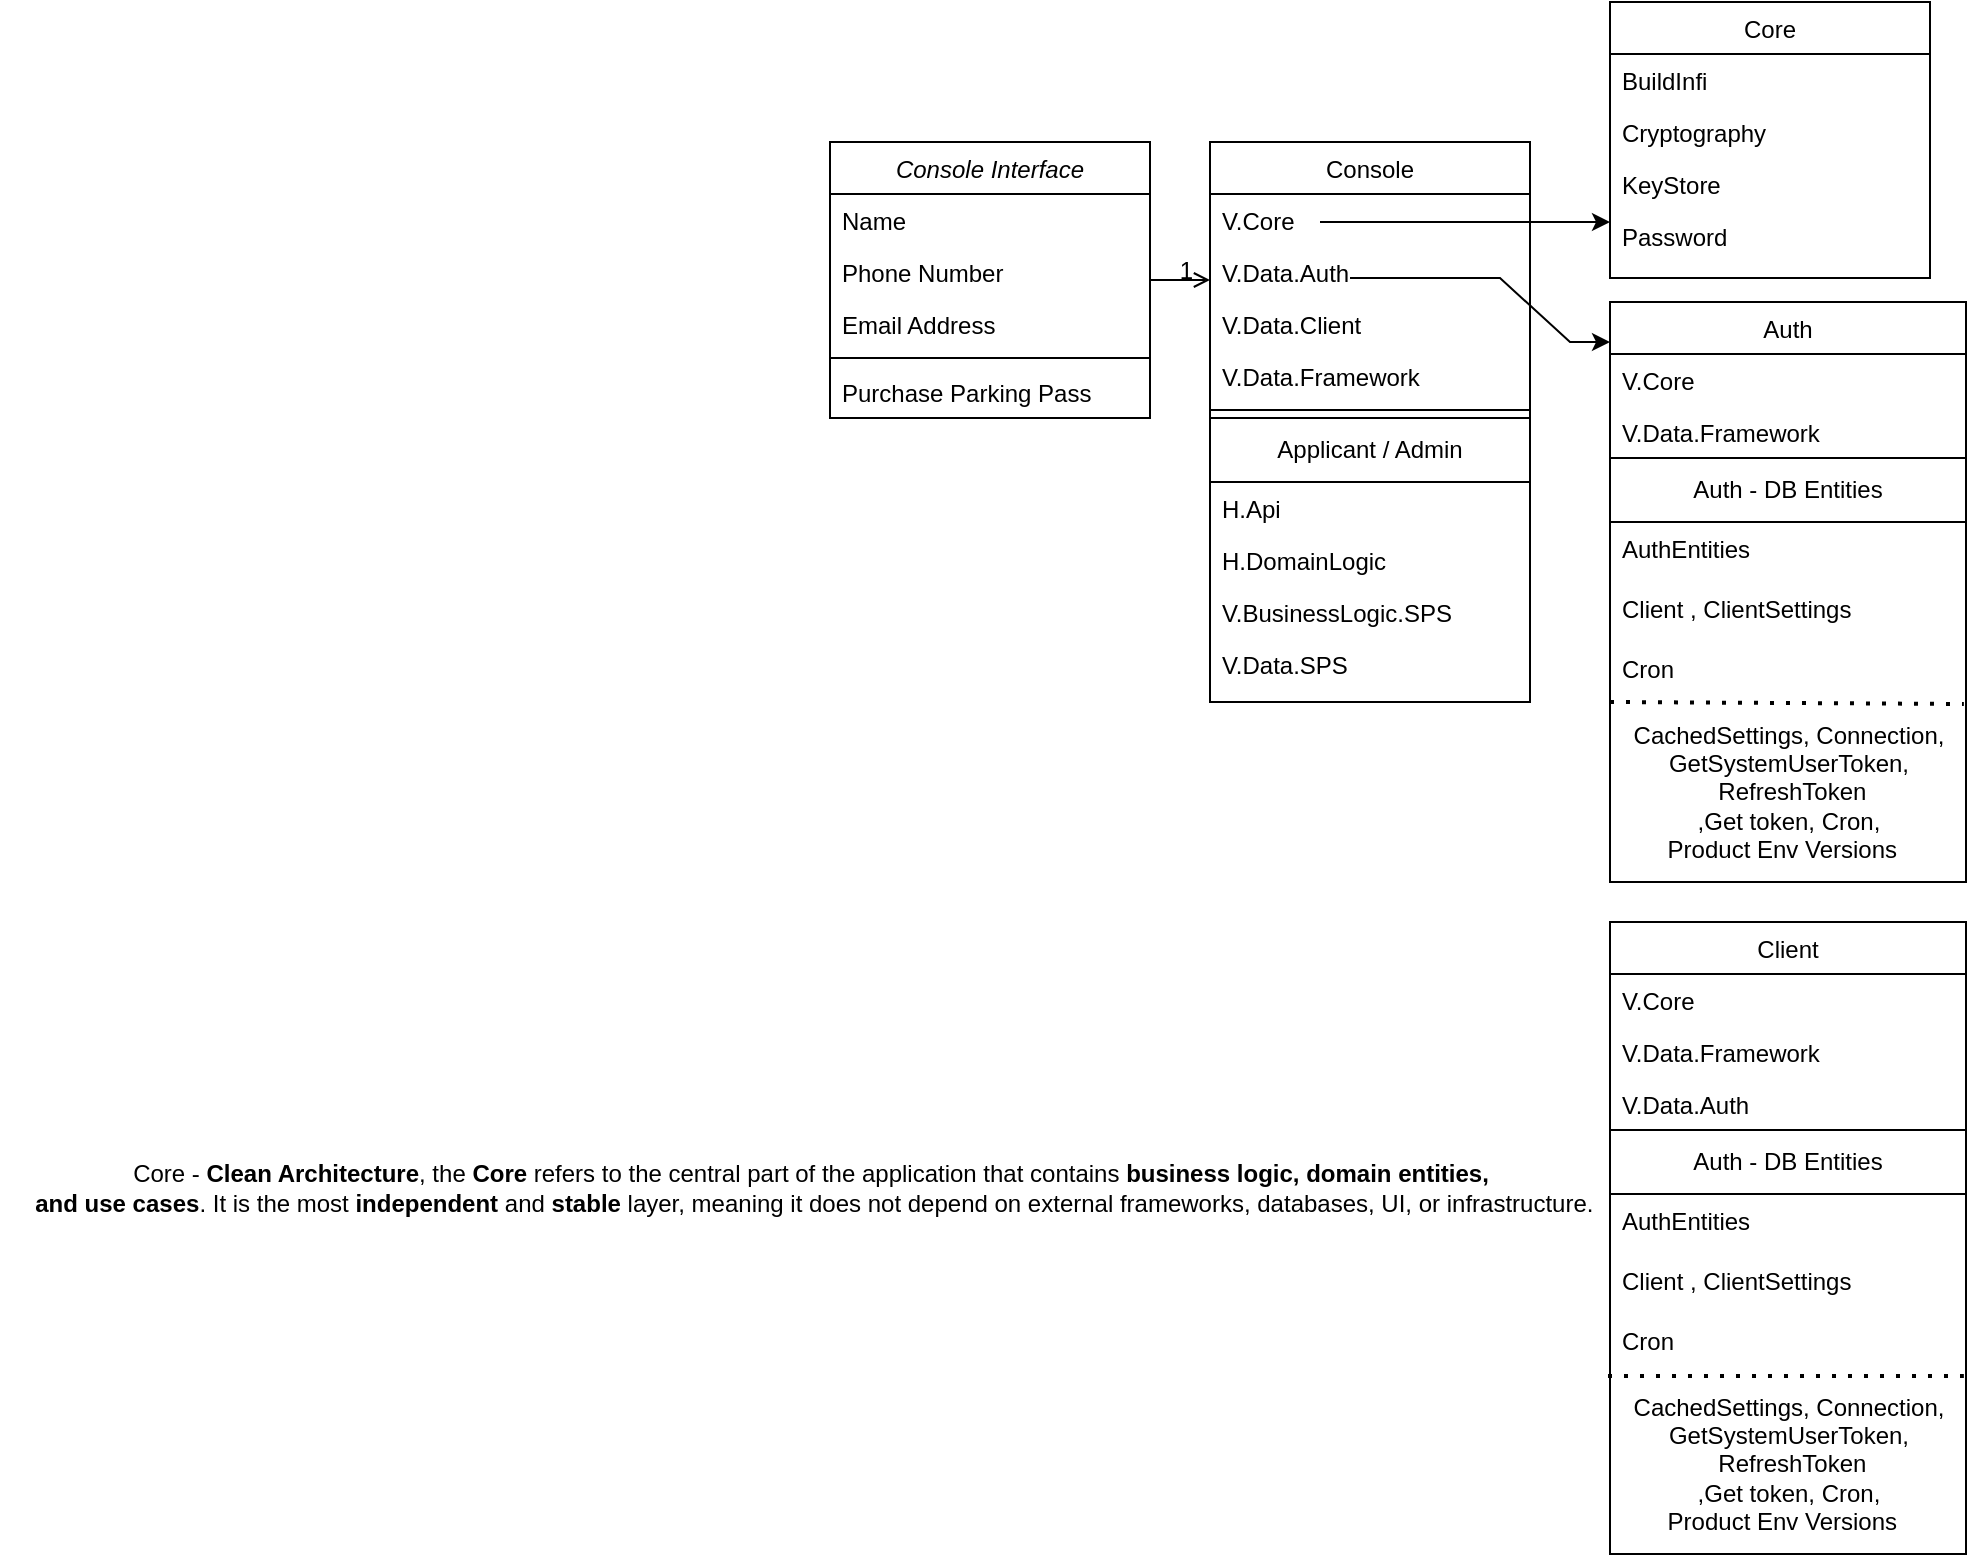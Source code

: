 <mxfile version="26.0.10">
  <diagram id="C5RBs43oDa-KdzZeNtuy" name="Page-1">
    <mxGraphModel dx="1231" dy="805" grid="1" gridSize="10" guides="1" tooltips="1" connect="1" arrows="1" fold="1" page="1" pageScale="1" pageWidth="827" pageHeight="1169" math="0" shadow="0">
      <root>
        <mxCell id="WIyWlLk6GJQsqaUBKTNV-0" />
        <mxCell id="WIyWlLk6GJQsqaUBKTNV-1" parent="WIyWlLk6GJQsqaUBKTNV-0" />
        <mxCell id="zkfFHV4jXpPFQw0GAbJ--0" value="Console Interface" style="swimlane;fontStyle=2;align=center;verticalAlign=top;childLayout=stackLayout;horizontal=1;startSize=26;horizontalStack=0;resizeParent=1;resizeLast=0;collapsible=1;marginBottom=0;rounded=0;shadow=0;strokeWidth=1;" parent="WIyWlLk6GJQsqaUBKTNV-1" vertex="1">
          <mxGeometry x="220" y="120" width="160" height="138" as="geometry">
            <mxRectangle x="230" y="140" width="160" height="26" as="alternateBounds" />
          </mxGeometry>
        </mxCell>
        <mxCell id="zkfFHV4jXpPFQw0GAbJ--1" value="Name" style="text;align=left;verticalAlign=top;spacingLeft=4;spacingRight=4;overflow=hidden;rotatable=0;points=[[0,0.5],[1,0.5]];portConstraint=eastwest;" parent="zkfFHV4jXpPFQw0GAbJ--0" vertex="1">
          <mxGeometry y="26" width="160" height="26" as="geometry" />
        </mxCell>
        <mxCell id="zkfFHV4jXpPFQw0GAbJ--2" value="Phone Number" style="text;align=left;verticalAlign=top;spacingLeft=4;spacingRight=4;overflow=hidden;rotatable=0;points=[[0,0.5],[1,0.5]];portConstraint=eastwest;rounded=0;shadow=0;html=0;" parent="zkfFHV4jXpPFQw0GAbJ--0" vertex="1">
          <mxGeometry y="52" width="160" height="26" as="geometry" />
        </mxCell>
        <mxCell id="zkfFHV4jXpPFQw0GAbJ--3" value="Email Address" style="text;align=left;verticalAlign=top;spacingLeft=4;spacingRight=4;overflow=hidden;rotatable=0;points=[[0,0.5],[1,0.5]];portConstraint=eastwest;rounded=0;shadow=0;html=0;" parent="zkfFHV4jXpPFQw0GAbJ--0" vertex="1">
          <mxGeometry y="78" width="160" height="26" as="geometry" />
        </mxCell>
        <mxCell id="zkfFHV4jXpPFQw0GAbJ--4" value="" style="line;html=1;strokeWidth=1;align=left;verticalAlign=middle;spacingTop=-1;spacingLeft=3;spacingRight=3;rotatable=0;labelPosition=right;points=[];portConstraint=eastwest;" parent="zkfFHV4jXpPFQw0GAbJ--0" vertex="1">
          <mxGeometry y="104" width="160" height="8" as="geometry" />
        </mxCell>
        <mxCell id="zkfFHV4jXpPFQw0GAbJ--5" value="Purchase Parking Pass" style="text;align=left;verticalAlign=top;spacingLeft=4;spacingRight=4;overflow=hidden;rotatable=0;points=[[0,0.5],[1,0.5]];portConstraint=eastwest;" parent="zkfFHV4jXpPFQw0GAbJ--0" vertex="1">
          <mxGeometry y="112" width="160" height="26" as="geometry" />
        </mxCell>
        <mxCell id="zkfFHV4jXpPFQw0GAbJ--6" value="Core" style="swimlane;fontStyle=0;align=center;verticalAlign=top;childLayout=stackLayout;horizontal=1;startSize=26;horizontalStack=0;resizeParent=1;resizeLast=0;collapsible=1;marginBottom=0;rounded=0;shadow=0;strokeWidth=1;" parent="WIyWlLk6GJQsqaUBKTNV-1" vertex="1">
          <mxGeometry x="610" y="50" width="160" height="138" as="geometry">
            <mxRectangle x="130" y="380" width="160" height="26" as="alternateBounds" />
          </mxGeometry>
        </mxCell>
        <mxCell id="zkfFHV4jXpPFQw0GAbJ--7" value="BuildInfi" style="text;align=left;verticalAlign=top;spacingLeft=4;spacingRight=4;overflow=hidden;rotatable=0;points=[[0,0.5],[1,0.5]];portConstraint=eastwest;" parent="zkfFHV4jXpPFQw0GAbJ--6" vertex="1">
          <mxGeometry y="26" width="160" height="26" as="geometry" />
        </mxCell>
        <mxCell id="zkfFHV4jXpPFQw0GAbJ--8" value="Cryptography&#xa;" style="text;align=left;verticalAlign=top;spacingLeft=4;spacingRight=4;overflow=hidden;rotatable=0;points=[[0,0.5],[1,0.5]];portConstraint=eastwest;rounded=0;shadow=0;html=0;" parent="zkfFHV4jXpPFQw0GAbJ--6" vertex="1">
          <mxGeometry y="52" width="160" height="26" as="geometry" />
        </mxCell>
        <mxCell id="MpHF3CXx0KVB0-BQkt5Q-15" value="KeyStore" style="text;align=left;verticalAlign=top;spacingLeft=4;spacingRight=4;overflow=hidden;rotatable=0;points=[[0,0.5],[1,0.5]];portConstraint=eastwest;rounded=0;shadow=0;html=0;" vertex="1" parent="zkfFHV4jXpPFQw0GAbJ--6">
          <mxGeometry y="78" width="160" height="26" as="geometry" />
        </mxCell>
        <mxCell id="MpHF3CXx0KVB0-BQkt5Q-16" value="Password" style="text;align=left;verticalAlign=top;spacingLeft=4;spacingRight=4;overflow=hidden;rotatable=0;points=[[0,0.5],[1,0.5]];portConstraint=eastwest;rounded=0;shadow=0;html=0;" vertex="1" parent="zkfFHV4jXpPFQw0GAbJ--6">
          <mxGeometry y="104" width="160" height="26" as="geometry" />
        </mxCell>
        <mxCell id="MpHF3CXx0KVB0-BQkt5Q-31" value="" style="endArrow=classic;html=1;rounded=0;entryX=0;entryY=0.069;entryDx=0;entryDy=0;entryPerimeter=0;" edge="1" parent="zkfFHV4jXpPFQw0GAbJ--6" target="MpHF3CXx0KVB0-BQkt5Q-19">
          <mxGeometry width="50" height="50" relative="1" as="geometry">
            <mxPoint x="-130" y="138" as="sourcePoint" />
            <mxPoint x="15" y="138" as="targetPoint" />
            <Array as="points">
              <mxPoint x="-55" y="138" />
              <mxPoint x="-20" y="170" />
            </Array>
          </mxGeometry>
        </mxCell>
        <mxCell id="zkfFHV4jXpPFQw0GAbJ--17" value="Console" style="swimlane;fontStyle=0;align=center;verticalAlign=top;childLayout=stackLayout;horizontal=1;startSize=26;horizontalStack=0;resizeParent=1;resizeLast=0;collapsible=1;marginBottom=0;rounded=0;shadow=0;strokeWidth=1;" parent="WIyWlLk6GJQsqaUBKTNV-1" vertex="1">
          <mxGeometry x="410" y="120" width="160" height="280" as="geometry">
            <mxRectangle x="550" y="140" width="160" height="26" as="alternateBounds" />
          </mxGeometry>
        </mxCell>
        <mxCell id="MpHF3CXx0KVB0-BQkt5Q-17" value="" style="endArrow=classic;html=1;rounded=0;" edge="1" parent="zkfFHV4jXpPFQw0GAbJ--17">
          <mxGeometry width="50" height="50" relative="1" as="geometry">
            <mxPoint x="55" y="40" as="sourcePoint" />
            <mxPoint x="200" y="40" as="targetPoint" />
          </mxGeometry>
        </mxCell>
        <mxCell id="zkfFHV4jXpPFQw0GAbJ--18" value="V.Core" style="text;align=left;verticalAlign=top;spacingLeft=4;spacingRight=4;overflow=hidden;rotatable=0;points=[[0,0.5],[1,0.5]];portConstraint=eastwest;" parent="zkfFHV4jXpPFQw0GAbJ--17" vertex="1">
          <mxGeometry y="26" width="160" height="26" as="geometry" />
        </mxCell>
        <mxCell id="zkfFHV4jXpPFQw0GAbJ--19" value="V.Data.Auth" style="text;align=left;verticalAlign=top;spacingLeft=4;spacingRight=4;overflow=hidden;rotatable=0;points=[[0,0.5],[1,0.5]];portConstraint=eastwest;rounded=0;shadow=0;html=0;" parent="zkfFHV4jXpPFQw0GAbJ--17" vertex="1">
          <mxGeometry y="52" width="160" height="26" as="geometry" />
        </mxCell>
        <mxCell id="zkfFHV4jXpPFQw0GAbJ--20" value="V.Data.Client" style="text;align=left;verticalAlign=top;spacingLeft=4;spacingRight=4;overflow=hidden;rotatable=0;points=[[0,0.5],[1,0.5]];portConstraint=eastwest;rounded=0;shadow=0;html=0;" parent="zkfFHV4jXpPFQw0GAbJ--17" vertex="1">
          <mxGeometry y="78" width="160" height="26" as="geometry" />
        </mxCell>
        <mxCell id="zkfFHV4jXpPFQw0GAbJ--21" value="V.Data.Framework" style="text;align=left;verticalAlign=top;spacingLeft=4;spacingRight=4;overflow=hidden;rotatable=0;points=[[0,0.5],[1,0.5]];portConstraint=eastwest;rounded=0;shadow=0;html=0;" parent="zkfFHV4jXpPFQw0GAbJ--17" vertex="1">
          <mxGeometry y="104" width="160" height="26" as="geometry" />
        </mxCell>
        <mxCell id="zkfFHV4jXpPFQw0GAbJ--23" value="" style="line;html=1;strokeWidth=1;align=left;verticalAlign=middle;spacingTop=-1;spacingLeft=3;spacingRight=3;rotatable=0;labelPosition=right;points=[];portConstraint=eastwest;" parent="zkfFHV4jXpPFQw0GAbJ--17" vertex="1">
          <mxGeometry y="130" width="160" height="8" as="geometry" />
        </mxCell>
        <mxCell id="MpHF3CXx0KVB0-BQkt5Q-7" value="Applicant / Admin" style="rounded=0;whiteSpace=wrap;html=1;" vertex="1" parent="zkfFHV4jXpPFQw0GAbJ--17">
          <mxGeometry y="138" width="160" height="32" as="geometry" />
        </mxCell>
        <mxCell id="MpHF3CXx0KVB0-BQkt5Q-8" value="H.Api" style="text;align=left;verticalAlign=top;spacingLeft=4;spacingRight=4;overflow=hidden;rotatable=0;points=[[0,0.5],[1,0.5]];portConstraint=eastwest;rounded=0;shadow=0;html=0;" vertex="1" parent="zkfFHV4jXpPFQw0GAbJ--17">
          <mxGeometry y="170" width="160" height="26" as="geometry" />
        </mxCell>
        <mxCell id="MpHF3CXx0KVB0-BQkt5Q-9" value="H.DomainLogic" style="text;align=left;verticalAlign=top;spacingLeft=4;spacingRight=4;overflow=hidden;rotatable=0;points=[[0,0.5],[1,0.5]];portConstraint=eastwest;rounded=0;shadow=0;html=0;" vertex="1" parent="zkfFHV4jXpPFQw0GAbJ--17">
          <mxGeometry y="196" width="160" height="26" as="geometry" />
        </mxCell>
        <mxCell id="MpHF3CXx0KVB0-BQkt5Q-10" value="V.BusinessLogic.SPS" style="text;align=left;verticalAlign=top;spacingLeft=4;spacingRight=4;overflow=hidden;rotatable=0;points=[[0,0.5],[1,0.5]];portConstraint=eastwest;" vertex="1" parent="zkfFHV4jXpPFQw0GAbJ--17">
          <mxGeometry y="222" width="160" height="26" as="geometry" />
        </mxCell>
        <mxCell id="MpHF3CXx0KVB0-BQkt5Q-11" value="V.Data.SPS" style="text;align=left;verticalAlign=top;spacingLeft=4;spacingRight=4;overflow=hidden;rotatable=0;points=[[0,0.5],[1,0.5]];portConstraint=eastwest;" vertex="1" parent="zkfFHV4jXpPFQw0GAbJ--17">
          <mxGeometry y="248" width="160" height="26" as="geometry" />
        </mxCell>
        <mxCell id="zkfFHV4jXpPFQw0GAbJ--26" value="" style="endArrow=open;shadow=0;strokeWidth=1;rounded=0;curved=0;endFill=1;edgeStyle=elbowEdgeStyle;elbow=vertical;" parent="WIyWlLk6GJQsqaUBKTNV-1" source="zkfFHV4jXpPFQw0GAbJ--0" target="zkfFHV4jXpPFQw0GAbJ--17" edge="1">
          <mxGeometry x="0.5" y="41" relative="1" as="geometry">
            <mxPoint x="380" y="192" as="sourcePoint" />
            <mxPoint x="540" y="192" as="targetPoint" />
            <mxPoint x="-40" y="32" as="offset" />
          </mxGeometry>
        </mxCell>
        <mxCell id="zkfFHV4jXpPFQw0GAbJ--28" value="1" style="resizable=0;align=right;verticalAlign=bottom;labelBackgroundColor=none;fontSize=12;" parent="zkfFHV4jXpPFQw0GAbJ--26" connectable="0" vertex="1">
          <mxGeometry x="1" relative="1" as="geometry">
            <mxPoint x="-7" y="4" as="offset" />
          </mxGeometry>
        </mxCell>
        <mxCell id="MpHF3CXx0KVB0-BQkt5Q-14" value="Core -&amp;nbsp;&lt;strong&gt;Clean Architecture&lt;/strong&gt;, the &lt;strong&gt;Core&lt;/strong&gt; refers to the central part of the application that contains &lt;strong&gt;business logic, domain entities,&lt;/strong&gt;&lt;div&gt;&lt;strong&gt;&amp;nbsp;and use cases&lt;/strong&gt;. It is the most &lt;strong&gt;independent&lt;/strong&gt; and &lt;strong&gt;stable&lt;/strong&gt; layer, meaning it does not depend on external frameworks, databases, UI, or infrastructure.&lt;/div&gt;" style="text;html=1;align=center;verticalAlign=middle;resizable=0;points=[];autosize=1;strokeColor=none;fillColor=none;" vertex="1" parent="WIyWlLk6GJQsqaUBKTNV-1">
          <mxGeometry x="-195" y="623" width="810" height="40" as="geometry" />
        </mxCell>
        <mxCell id="MpHF3CXx0KVB0-BQkt5Q-19" value="Auth" style="swimlane;fontStyle=0;align=center;verticalAlign=top;childLayout=stackLayout;horizontal=1;startSize=26;horizontalStack=0;resizeParent=1;resizeLast=0;collapsible=1;marginBottom=0;rounded=0;shadow=0;strokeWidth=1;" vertex="1" parent="WIyWlLk6GJQsqaUBKTNV-1">
          <mxGeometry x="610" y="200" width="178" height="290" as="geometry">
            <mxRectangle x="130" y="380" width="160" height="26" as="alternateBounds" />
          </mxGeometry>
        </mxCell>
        <mxCell id="MpHF3CXx0KVB0-BQkt5Q-20" value="V.Core" style="text;align=left;verticalAlign=top;spacingLeft=4;spacingRight=4;overflow=hidden;rotatable=0;points=[[0,0.5],[1,0.5]];portConstraint=eastwest;" vertex="1" parent="MpHF3CXx0KVB0-BQkt5Q-19">
          <mxGeometry y="26" width="178" height="26" as="geometry" />
        </mxCell>
        <mxCell id="MpHF3CXx0KVB0-BQkt5Q-21" value="V.Data.Framework" style="text;align=left;verticalAlign=top;spacingLeft=4;spacingRight=4;overflow=hidden;rotatable=0;points=[[0,0.5],[1,0.5]];portConstraint=eastwest;rounded=0;shadow=0;html=0;" vertex="1" parent="MpHF3CXx0KVB0-BQkt5Q-19">
          <mxGeometry y="52" width="178" height="26" as="geometry" />
        </mxCell>
        <mxCell id="MpHF3CXx0KVB0-BQkt5Q-24" value="&lt;span style=&quot;text-wrap-mode: nowrap;&quot;&gt;Auth - DB Entities&lt;/span&gt;" style="rounded=0;whiteSpace=wrap;html=1;" vertex="1" parent="MpHF3CXx0KVB0-BQkt5Q-19">
          <mxGeometry y="78" width="178" height="32" as="geometry" />
        </mxCell>
        <mxCell id="MpHF3CXx0KVB0-BQkt5Q-25" value="AuthEntities " style="text;align=left;verticalAlign=top;spacingLeft=4;spacingRight=4;overflow=hidden;rotatable=0;points=[[0,0.5],[1,0.5]];portConstraint=eastwest;rounded=0;shadow=0;html=0;" vertex="1" parent="MpHF3CXx0KVB0-BQkt5Q-19">
          <mxGeometry y="110" width="178" height="30" as="geometry" />
        </mxCell>
        <mxCell id="MpHF3CXx0KVB0-BQkt5Q-26" value="Client , ClientSettings" style="text;align=left;verticalAlign=top;spacingLeft=4;spacingRight=4;overflow=hidden;rotatable=0;points=[[0,0.5],[1,0.5]];portConstraint=eastwest;rounded=0;shadow=0;html=0;" vertex="1" parent="MpHF3CXx0KVB0-BQkt5Q-19">
          <mxGeometry y="140" width="178" height="30" as="geometry" />
        </mxCell>
        <mxCell id="MpHF3CXx0KVB0-BQkt5Q-27" value="Cron" style="text;align=left;verticalAlign=top;spacingLeft=4;spacingRight=4;overflow=hidden;rotatable=0;points=[[0,0.5],[1,0.5]];portConstraint=eastwest;rounded=0;shadow=0;html=0;" vertex="1" parent="MpHF3CXx0KVB0-BQkt5Q-19">
          <mxGeometry y="170" width="178" height="30" as="geometry" />
        </mxCell>
        <mxCell id="MpHF3CXx0KVB0-BQkt5Q-28" value="" style="endArrow=none;dashed=1;html=1;dashPattern=1 3;strokeWidth=2;rounded=0;entryX=0.994;entryY=1.033;entryDx=0;entryDy=0;entryPerimeter=0;" edge="1" parent="MpHF3CXx0KVB0-BQkt5Q-19" target="MpHF3CXx0KVB0-BQkt5Q-27">
          <mxGeometry width="50" height="50" relative="1" as="geometry">
            <mxPoint y="200" as="sourcePoint" />
            <mxPoint x="65.217" y="170" as="targetPoint" />
          </mxGeometry>
        </mxCell>
        <mxCell id="MpHF3CXx0KVB0-BQkt5Q-29" value="CachedSettings, Connection,&lt;div&gt;GetSystemUserToken,&lt;/div&gt;&lt;div&gt;&amp;nbsp;RefreshToken&lt;/div&gt;&lt;div&gt;,Get token, Cron,&lt;/div&gt;&lt;div&gt;Product Env Versions&amp;nbsp;&amp;nbsp;&lt;/div&gt;" style="text;html=1;align=center;verticalAlign=middle;resizable=0;points=[];autosize=1;strokeColor=none;fillColor=none;" vertex="1" parent="MpHF3CXx0KVB0-BQkt5Q-19">
          <mxGeometry y="200" width="178" height="90" as="geometry" />
        </mxCell>
        <mxCell id="MpHF3CXx0KVB0-BQkt5Q-41" value="Client" style="swimlane;fontStyle=0;align=center;verticalAlign=top;childLayout=stackLayout;horizontal=1;startSize=26;horizontalStack=0;resizeParent=1;resizeLast=0;collapsible=1;marginBottom=0;rounded=0;shadow=0;strokeWidth=1;" vertex="1" parent="WIyWlLk6GJQsqaUBKTNV-1">
          <mxGeometry x="610" y="510" width="178" height="316" as="geometry">
            <mxRectangle x="130" y="380" width="160" height="26" as="alternateBounds" />
          </mxGeometry>
        </mxCell>
        <mxCell id="MpHF3CXx0KVB0-BQkt5Q-42" value="V.Core" style="text;align=left;verticalAlign=top;spacingLeft=4;spacingRight=4;overflow=hidden;rotatable=0;points=[[0,0.5],[1,0.5]];portConstraint=eastwest;" vertex="1" parent="MpHF3CXx0KVB0-BQkt5Q-41">
          <mxGeometry y="26" width="178" height="26" as="geometry" />
        </mxCell>
        <mxCell id="MpHF3CXx0KVB0-BQkt5Q-43" value="V.Data.Framework" style="text;align=left;verticalAlign=top;spacingLeft=4;spacingRight=4;overflow=hidden;rotatable=0;points=[[0,0.5],[1,0.5]];portConstraint=eastwest;rounded=0;shadow=0;html=0;" vertex="1" parent="MpHF3CXx0KVB0-BQkt5Q-41">
          <mxGeometry y="52" width="178" height="26" as="geometry" />
        </mxCell>
        <mxCell id="MpHF3CXx0KVB0-BQkt5Q-50" value="V.Data.Auth" style="text;align=left;verticalAlign=top;spacingLeft=4;spacingRight=4;overflow=hidden;rotatable=0;points=[[0,0.5],[1,0.5]];portConstraint=eastwest;rounded=0;shadow=0;html=0;" vertex="1" parent="MpHF3CXx0KVB0-BQkt5Q-41">
          <mxGeometry y="78" width="178" height="26" as="geometry" />
        </mxCell>
        <mxCell id="MpHF3CXx0KVB0-BQkt5Q-44" value="&lt;span style=&quot;text-wrap-mode: nowrap;&quot;&gt;Auth - DB Entities&lt;/span&gt;" style="rounded=0;whiteSpace=wrap;html=1;" vertex="1" parent="MpHF3CXx0KVB0-BQkt5Q-41">
          <mxGeometry y="104" width="178" height="32" as="geometry" />
        </mxCell>
        <mxCell id="MpHF3CXx0KVB0-BQkt5Q-45" value="AuthEntities " style="text;align=left;verticalAlign=top;spacingLeft=4;spacingRight=4;overflow=hidden;rotatable=0;points=[[0,0.5],[1,0.5]];portConstraint=eastwest;rounded=0;shadow=0;html=0;" vertex="1" parent="MpHF3CXx0KVB0-BQkt5Q-41">
          <mxGeometry y="136" width="178" height="30" as="geometry" />
        </mxCell>
        <mxCell id="MpHF3CXx0KVB0-BQkt5Q-46" value="Client , ClientSettings" style="text;align=left;verticalAlign=top;spacingLeft=4;spacingRight=4;overflow=hidden;rotatable=0;points=[[0,0.5],[1,0.5]];portConstraint=eastwest;rounded=0;shadow=0;html=0;" vertex="1" parent="MpHF3CXx0KVB0-BQkt5Q-41">
          <mxGeometry y="166" width="178" height="30" as="geometry" />
        </mxCell>
        <mxCell id="MpHF3CXx0KVB0-BQkt5Q-47" value="Cron" style="text;align=left;verticalAlign=top;spacingLeft=4;spacingRight=4;overflow=hidden;rotatable=0;points=[[0,0.5],[1,0.5]];portConstraint=eastwest;rounded=0;shadow=0;html=0;" vertex="1" parent="MpHF3CXx0KVB0-BQkt5Q-41">
          <mxGeometry y="196" width="178" height="30" as="geometry" />
        </mxCell>
        <mxCell id="MpHF3CXx0KVB0-BQkt5Q-48" value="" style="endArrow=none;dashed=1;html=1;dashPattern=1 3;strokeWidth=2;rounded=0;entryX=0.994;entryY=1.033;entryDx=0;entryDy=0;entryPerimeter=0;" edge="1" parent="MpHF3CXx0KVB0-BQkt5Q-41" target="MpHF3CXx0KVB0-BQkt5Q-47">
          <mxGeometry width="50" height="50" relative="1" as="geometry">
            <mxPoint x="-1" y="227" as="sourcePoint" />
            <mxPoint x="65.217" y="170" as="targetPoint" />
          </mxGeometry>
        </mxCell>
        <mxCell id="MpHF3CXx0KVB0-BQkt5Q-49" value="CachedSettings, Connection,&lt;div&gt;GetSystemUserToken,&lt;/div&gt;&lt;div&gt;&amp;nbsp;RefreshToken&lt;/div&gt;&lt;div&gt;,Get token, Cron,&lt;/div&gt;&lt;div&gt;Product Env Versions&amp;nbsp;&amp;nbsp;&lt;/div&gt;" style="text;html=1;align=center;verticalAlign=middle;resizable=0;points=[];autosize=1;strokeColor=none;fillColor=none;" vertex="1" parent="MpHF3CXx0KVB0-BQkt5Q-41">
          <mxGeometry y="226" width="178" height="90" as="geometry" />
        </mxCell>
      </root>
    </mxGraphModel>
  </diagram>
</mxfile>
